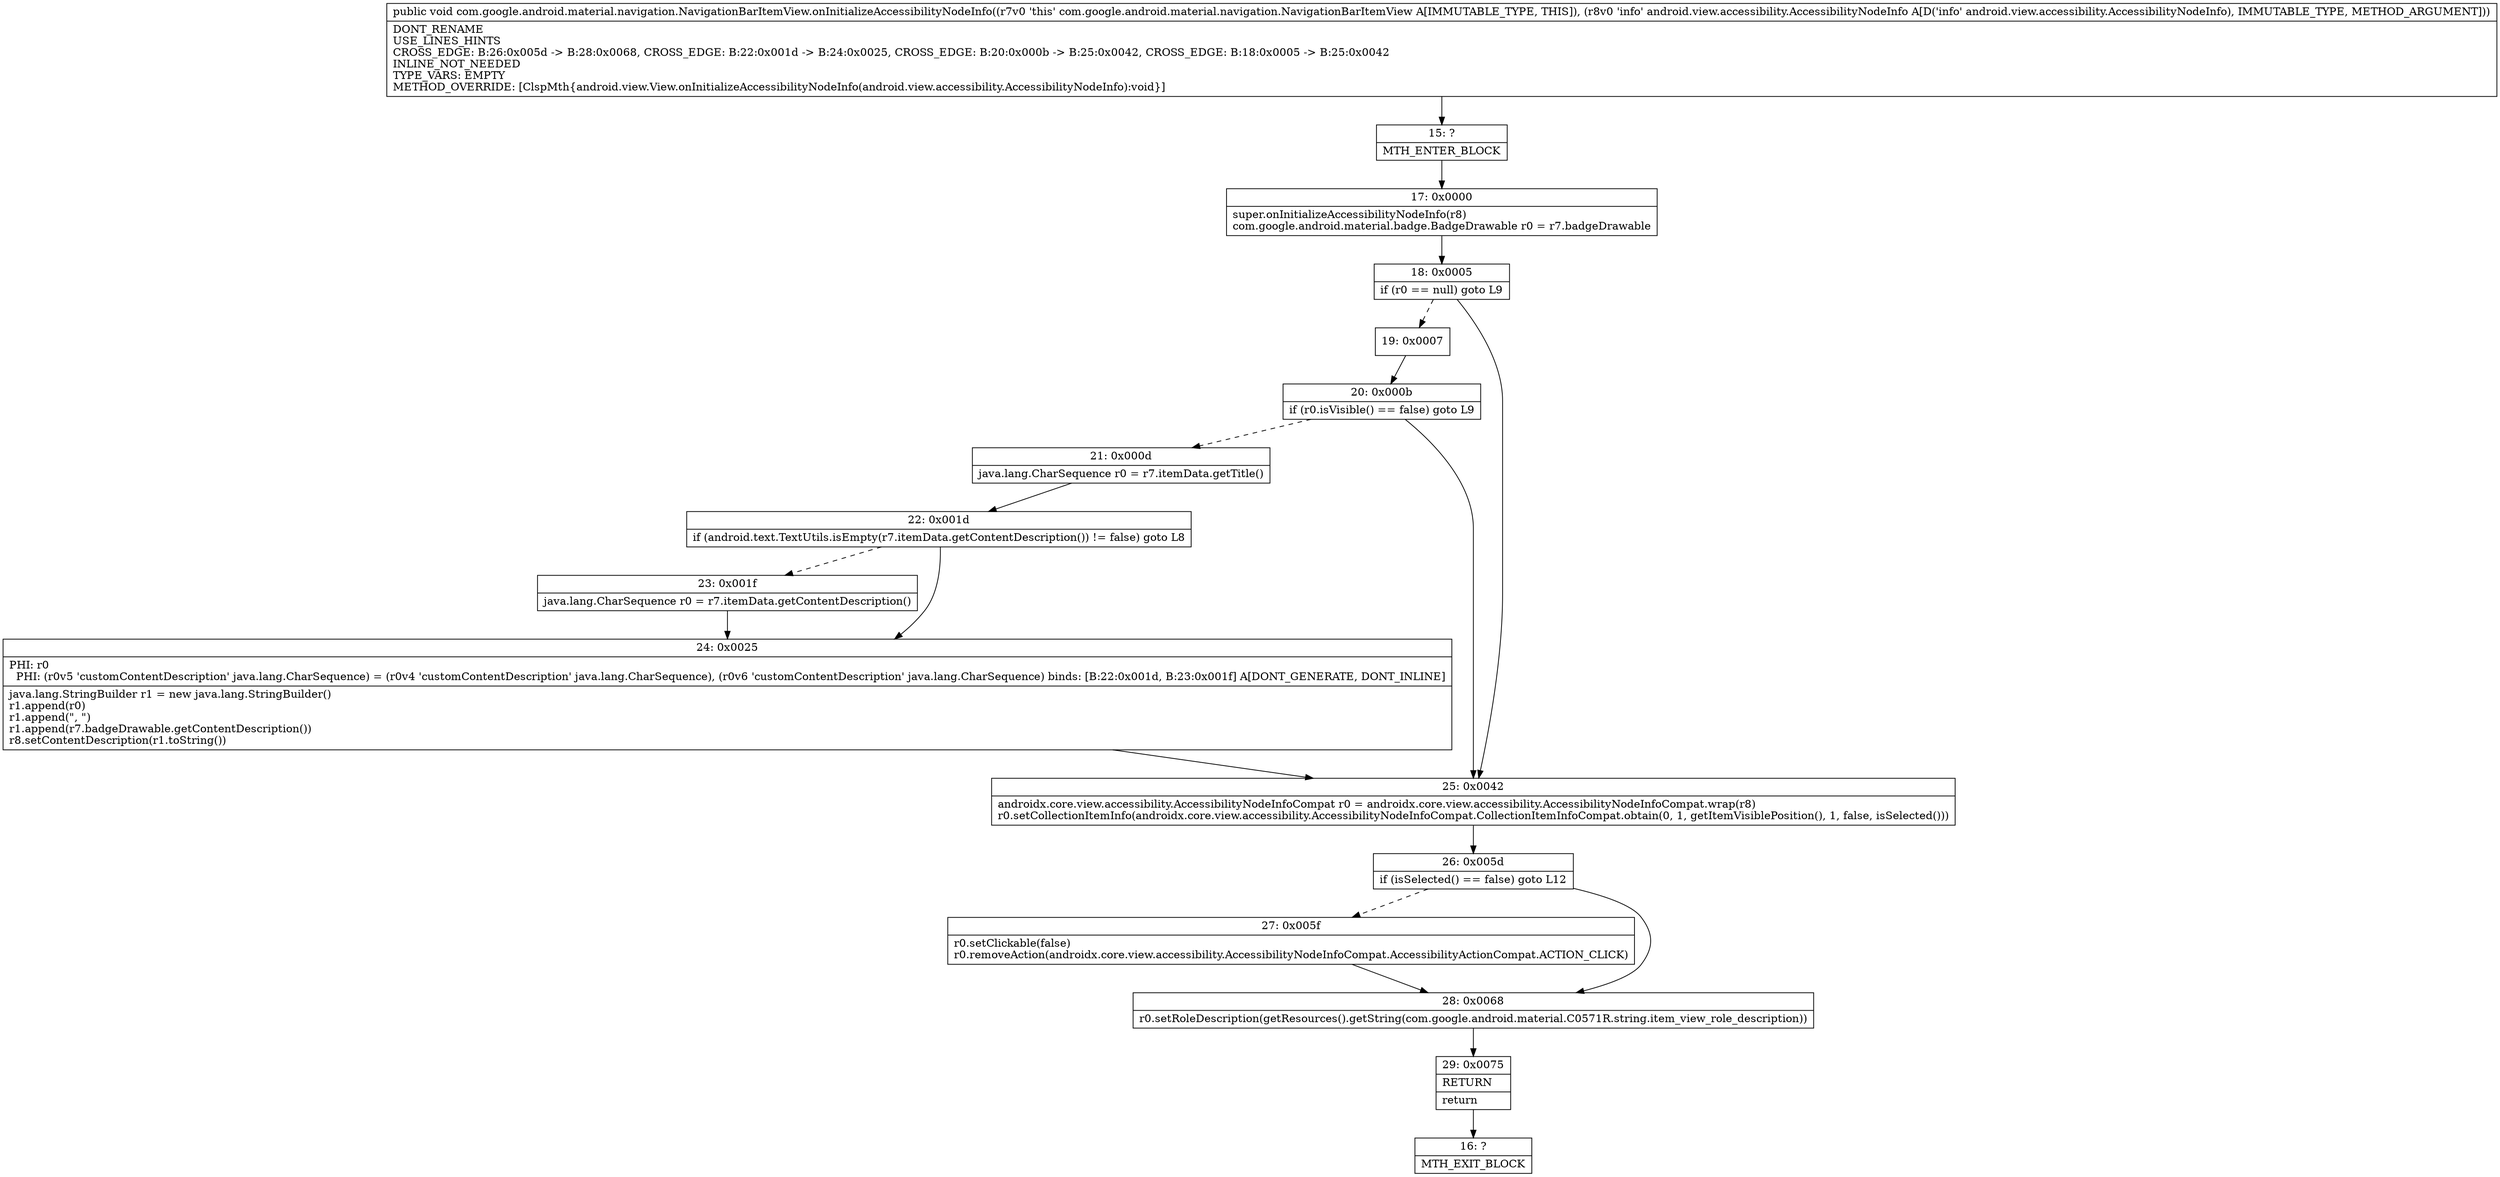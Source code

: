 digraph "CFG forcom.google.android.material.navigation.NavigationBarItemView.onInitializeAccessibilityNodeInfo(Landroid\/view\/accessibility\/AccessibilityNodeInfo;)V" {
Node_15 [shape=record,label="{15\:\ ?|MTH_ENTER_BLOCK\l}"];
Node_17 [shape=record,label="{17\:\ 0x0000|super.onInitializeAccessibilityNodeInfo(r8)\lcom.google.android.material.badge.BadgeDrawable r0 = r7.badgeDrawable\l}"];
Node_18 [shape=record,label="{18\:\ 0x0005|if (r0 == null) goto L9\l}"];
Node_19 [shape=record,label="{19\:\ 0x0007}"];
Node_20 [shape=record,label="{20\:\ 0x000b|if (r0.isVisible() == false) goto L9\l}"];
Node_21 [shape=record,label="{21\:\ 0x000d|java.lang.CharSequence r0 = r7.itemData.getTitle()\l}"];
Node_22 [shape=record,label="{22\:\ 0x001d|if (android.text.TextUtils.isEmpty(r7.itemData.getContentDescription()) != false) goto L8\l}"];
Node_23 [shape=record,label="{23\:\ 0x001f|java.lang.CharSequence r0 = r7.itemData.getContentDescription()\l}"];
Node_24 [shape=record,label="{24\:\ 0x0025|PHI: r0 \l  PHI: (r0v5 'customContentDescription' java.lang.CharSequence) = (r0v4 'customContentDescription' java.lang.CharSequence), (r0v6 'customContentDescription' java.lang.CharSequence) binds: [B:22:0x001d, B:23:0x001f] A[DONT_GENERATE, DONT_INLINE]\l|java.lang.StringBuilder r1 = new java.lang.StringBuilder()\lr1.append(r0)\lr1.append(\", \")\lr1.append(r7.badgeDrawable.getContentDescription())\lr8.setContentDescription(r1.toString())\l}"];
Node_25 [shape=record,label="{25\:\ 0x0042|androidx.core.view.accessibility.AccessibilityNodeInfoCompat r0 = androidx.core.view.accessibility.AccessibilityNodeInfoCompat.wrap(r8)\lr0.setCollectionItemInfo(androidx.core.view.accessibility.AccessibilityNodeInfoCompat.CollectionItemInfoCompat.obtain(0, 1, getItemVisiblePosition(), 1, false, isSelected()))\l}"];
Node_26 [shape=record,label="{26\:\ 0x005d|if (isSelected() == false) goto L12\l}"];
Node_27 [shape=record,label="{27\:\ 0x005f|r0.setClickable(false)\lr0.removeAction(androidx.core.view.accessibility.AccessibilityNodeInfoCompat.AccessibilityActionCompat.ACTION_CLICK)\l}"];
Node_28 [shape=record,label="{28\:\ 0x0068|r0.setRoleDescription(getResources().getString(com.google.android.material.C0571R.string.item_view_role_description))\l}"];
Node_29 [shape=record,label="{29\:\ 0x0075|RETURN\l|return\l}"];
Node_16 [shape=record,label="{16\:\ ?|MTH_EXIT_BLOCK\l}"];
MethodNode[shape=record,label="{public void com.google.android.material.navigation.NavigationBarItemView.onInitializeAccessibilityNodeInfo((r7v0 'this' com.google.android.material.navigation.NavigationBarItemView A[IMMUTABLE_TYPE, THIS]), (r8v0 'info' android.view.accessibility.AccessibilityNodeInfo A[D('info' android.view.accessibility.AccessibilityNodeInfo), IMMUTABLE_TYPE, METHOD_ARGUMENT]))  | DONT_RENAME\lUSE_LINES_HINTS\lCROSS_EDGE: B:26:0x005d \-\> B:28:0x0068, CROSS_EDGE: B:22:0x001d \-\> B:24:0x0025, CROSS_EDGE: B:20:0x000b \-\> B:25:0x0042, CROSS_EDGE: B:18:0x0005 \-\> B:25:0x0042\lINLINE_NOT_NEEDED\lTYPE_VARS: EMPTY\lMETHOD_OVERRIDE: [ClspMth\{android.view.View.onInitializeAccessibilityNodeInfo(android.view.accessibility.AccessibilityNodeInfo):void\}]\l}"];
MethodNode -> Node_15;Node_15 -> Node_17;
Node_17 -> Node_18;
Node_18 -> Node_19[style=dashed];
Node_18 -> Node_25;
Node_19 -> Node_20;
Node_20 -> Node_21[style=dashed];
Node_20 -> Node_25;
Node_21 -> Node_22;
Node_22 -> Node_23[style=dashed];
Node_22 -> Node_24;
Node_23 -> Node_24;
Node_24 -> Node_25;
Node_25 -> Node_26;
Node_26 -> Node_27[style=dashed];
Node_26 -> Node_28;
Node_27 -> Node_28;
Node_28 -> Node_29;
Node_29 -> Node_16;
}


